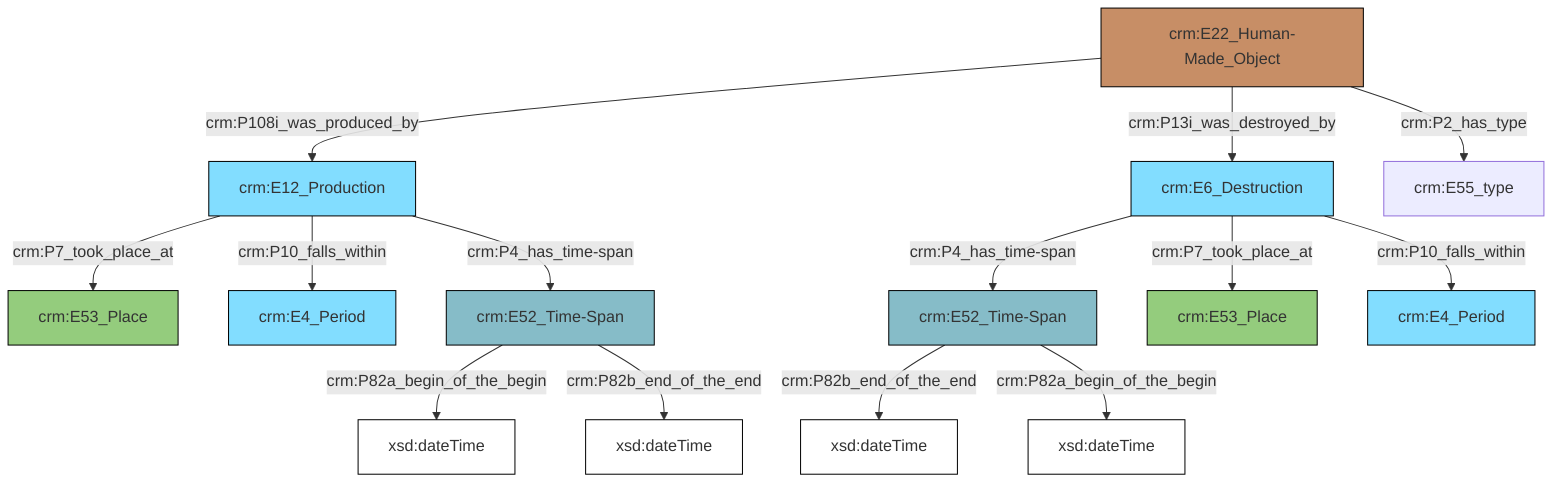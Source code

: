 flowchart TD
classDef Literal fill:#ffffff,stroke:#000000,color:;
classDef Literal_URI fill:#ffffff,stroke:#000000,color:;
classDef crm_E1_CRM_Entity fill:#ffffff,stroke:#000000,color:;
classDef crm_E1_CRM_Entity_URI fill:#ffffff,stroke:#000000,color:;
classDef crm_E2_Temporal_Entity fill:#82ddff,stroke:#000000,color:;
classDef crm_E2_Temporal_Entity_URI fill:#d2effa,stroke:#000000,color:;
classDef crm_E55_Type fill:#fab565,stroke:#000000,color:;
classDef crm_E55_Type_URI fill:#fde7ce,stroke:#000000,color:;
classDef crm_E52_Time-Span fill:#86bcc8,stroke:#000000,color:;
classDef crm_E52_Time-Span_URI fill:#dcebef,stroke:#000000,color:;
classDef crm_E41_Appellation fill:#fef3ba,stroke:#000000,color:;
classDef crm_E41_Appellation_URI fill:#fffae6,stroke:#000000,color:;
classDef crm_E53_Place fill:#94cc7d,stroke:#000000,color:;
classDef crm_E53_Place_URI fill:#e1f1da,stroke:#000000,color:;
classDef crm_E77_Persistent_Item fill:#ffffff,stroke:#000000,color:;
classDef crm_E77_Persistent_Item_URI fill:#ffffff,stroke:#000000,color:;
classDef crm_E28_Conceptual_Object fill:#fddc34,stroke:#000000,color:;
classDef crm_E28_Conceptual_Object_URI fill:#fef6cd,stroke:#000000,color:;
classDef crm_E18_Physical_Thing fill:#c78e66,stroke:#000000,color:;
classDef crm_E18_Physical_Thing_URI fill:#e3c8b5,stroke:#000000,color:;
classDef crm_E39_Actor fill:#ffbdca,stroke:#000000,color:;
classDef crm_E39_Actor_URI fill:#ffe6eb,stroke:#000000,color:;
classDef crm_E54_Dimension fill:#b8b8b8,stroke:#000000,color:;
classDef crm_E54_Dimension_URI fill:#f2f2f2,stroke:#000000,color:;
classDef crm_E92_Spacetime_Volume fill:#cc80ff,stroke:#000000,color:;
classDef crm_E92_Spacetime_Volume_URI fill:#ebccff,stroke:#000000,color:;
classDef crm_E59_Primitive_Value fill:#f0f0f0,stroke:#000000,color:;
classDef crm_E59_Primitive_Value_URI fill:#f2f2f2,stroke:#000000,color:;
classDef crm_PC0_Typed_CRM_Property fill:#ffffff,stroke:#000000,color:;
classDef crm_PC0_Typed_CRM_Property_URI fill:#ffffff,stroke:#000000,color:;
classDef Multi fill:#cccccc,stroke:#000000,color:;
classDef Multi_URI fill:#cccccc,stroke:#000000,color:;
0["crm:E52_Time-Span"]:::crm_E52_Time-Span -->|crm:P82b_end_of_the_end| 1["xsd:dateTime"]:::Literal
2["crm:E12_Production"]:::crm_E2_Temporal_Entity -->|crm:P7_took_place_at| 3["crm:E53_Place"]:::crm_E53_Place
4["crm:E6_Destruction"]:::crm_E2_Temporal_Entity -->|crm:P4_has_time-span| 0["crm:E52_Time-Span"]:::crm_E52_Time-Span
5["crm:E22_Human-Made_Object"]:::crm_E18_Physical_Thing -->|crm:P108i_was_produced_by| 2["crm:E12_Production"]:::crm_E2_Temporal_Entity
5["crm:E22_Human-Made_Object"]:::crm_E18_Physical_Thing -->|crm:P13i_was_destroyed_by| 4["crm:E6_Destruction"]:::crm_E2_Temporal_Entity
4["crm:E6_Destruction"]:::crm_E2_Temporal_Entity -->|crm:P7_took_place_at| 12["crm:E53_Place"]:::crm_E53_Place
5["crm:E22_Human-Made_Object"]:::crm_E18_Physical_Thing -->|crm:P2_has_type| 14["crm:E55_type"]:::Default
2["crm:E12_Production"]:::crm_E2_Temporal_Entity -->|crm:P10_falls_within| 16["crm:E4_Period"]:::crm_E2_Temporal_Entity
0["crm:E52_Time-Span"]:::crm_E52_Time-Span -->|crm:P82a_begin_of_the_begin| 17["xsd:dateTime"]:::Literal
2["crm:E12_Production"]:::crm_E2_Temporal_Entity -->|crm:P4_has_time-span| 7["crm:E52_Time-Span"]:::crm_E52_Time-Span
4["crm:E6_Destruction"]:::crm_E2_Temporal_Entity -->|crm:P10_falls_within| 10["crm:E4_Period"]:::crm_E2_Temporal_Entity
7["crm:E52_Time-Span"]:::crm_E52_Time-Span -->|crm:P82a_begin_of_the_begin| 20["xsd:dateTime"]:::Literal
7["crm:E52_Time-Span"]:::crm_E52_Time-Span -->|crm:P82b_end_of_the_end| 22["xsd:dateTime"]:::Literal